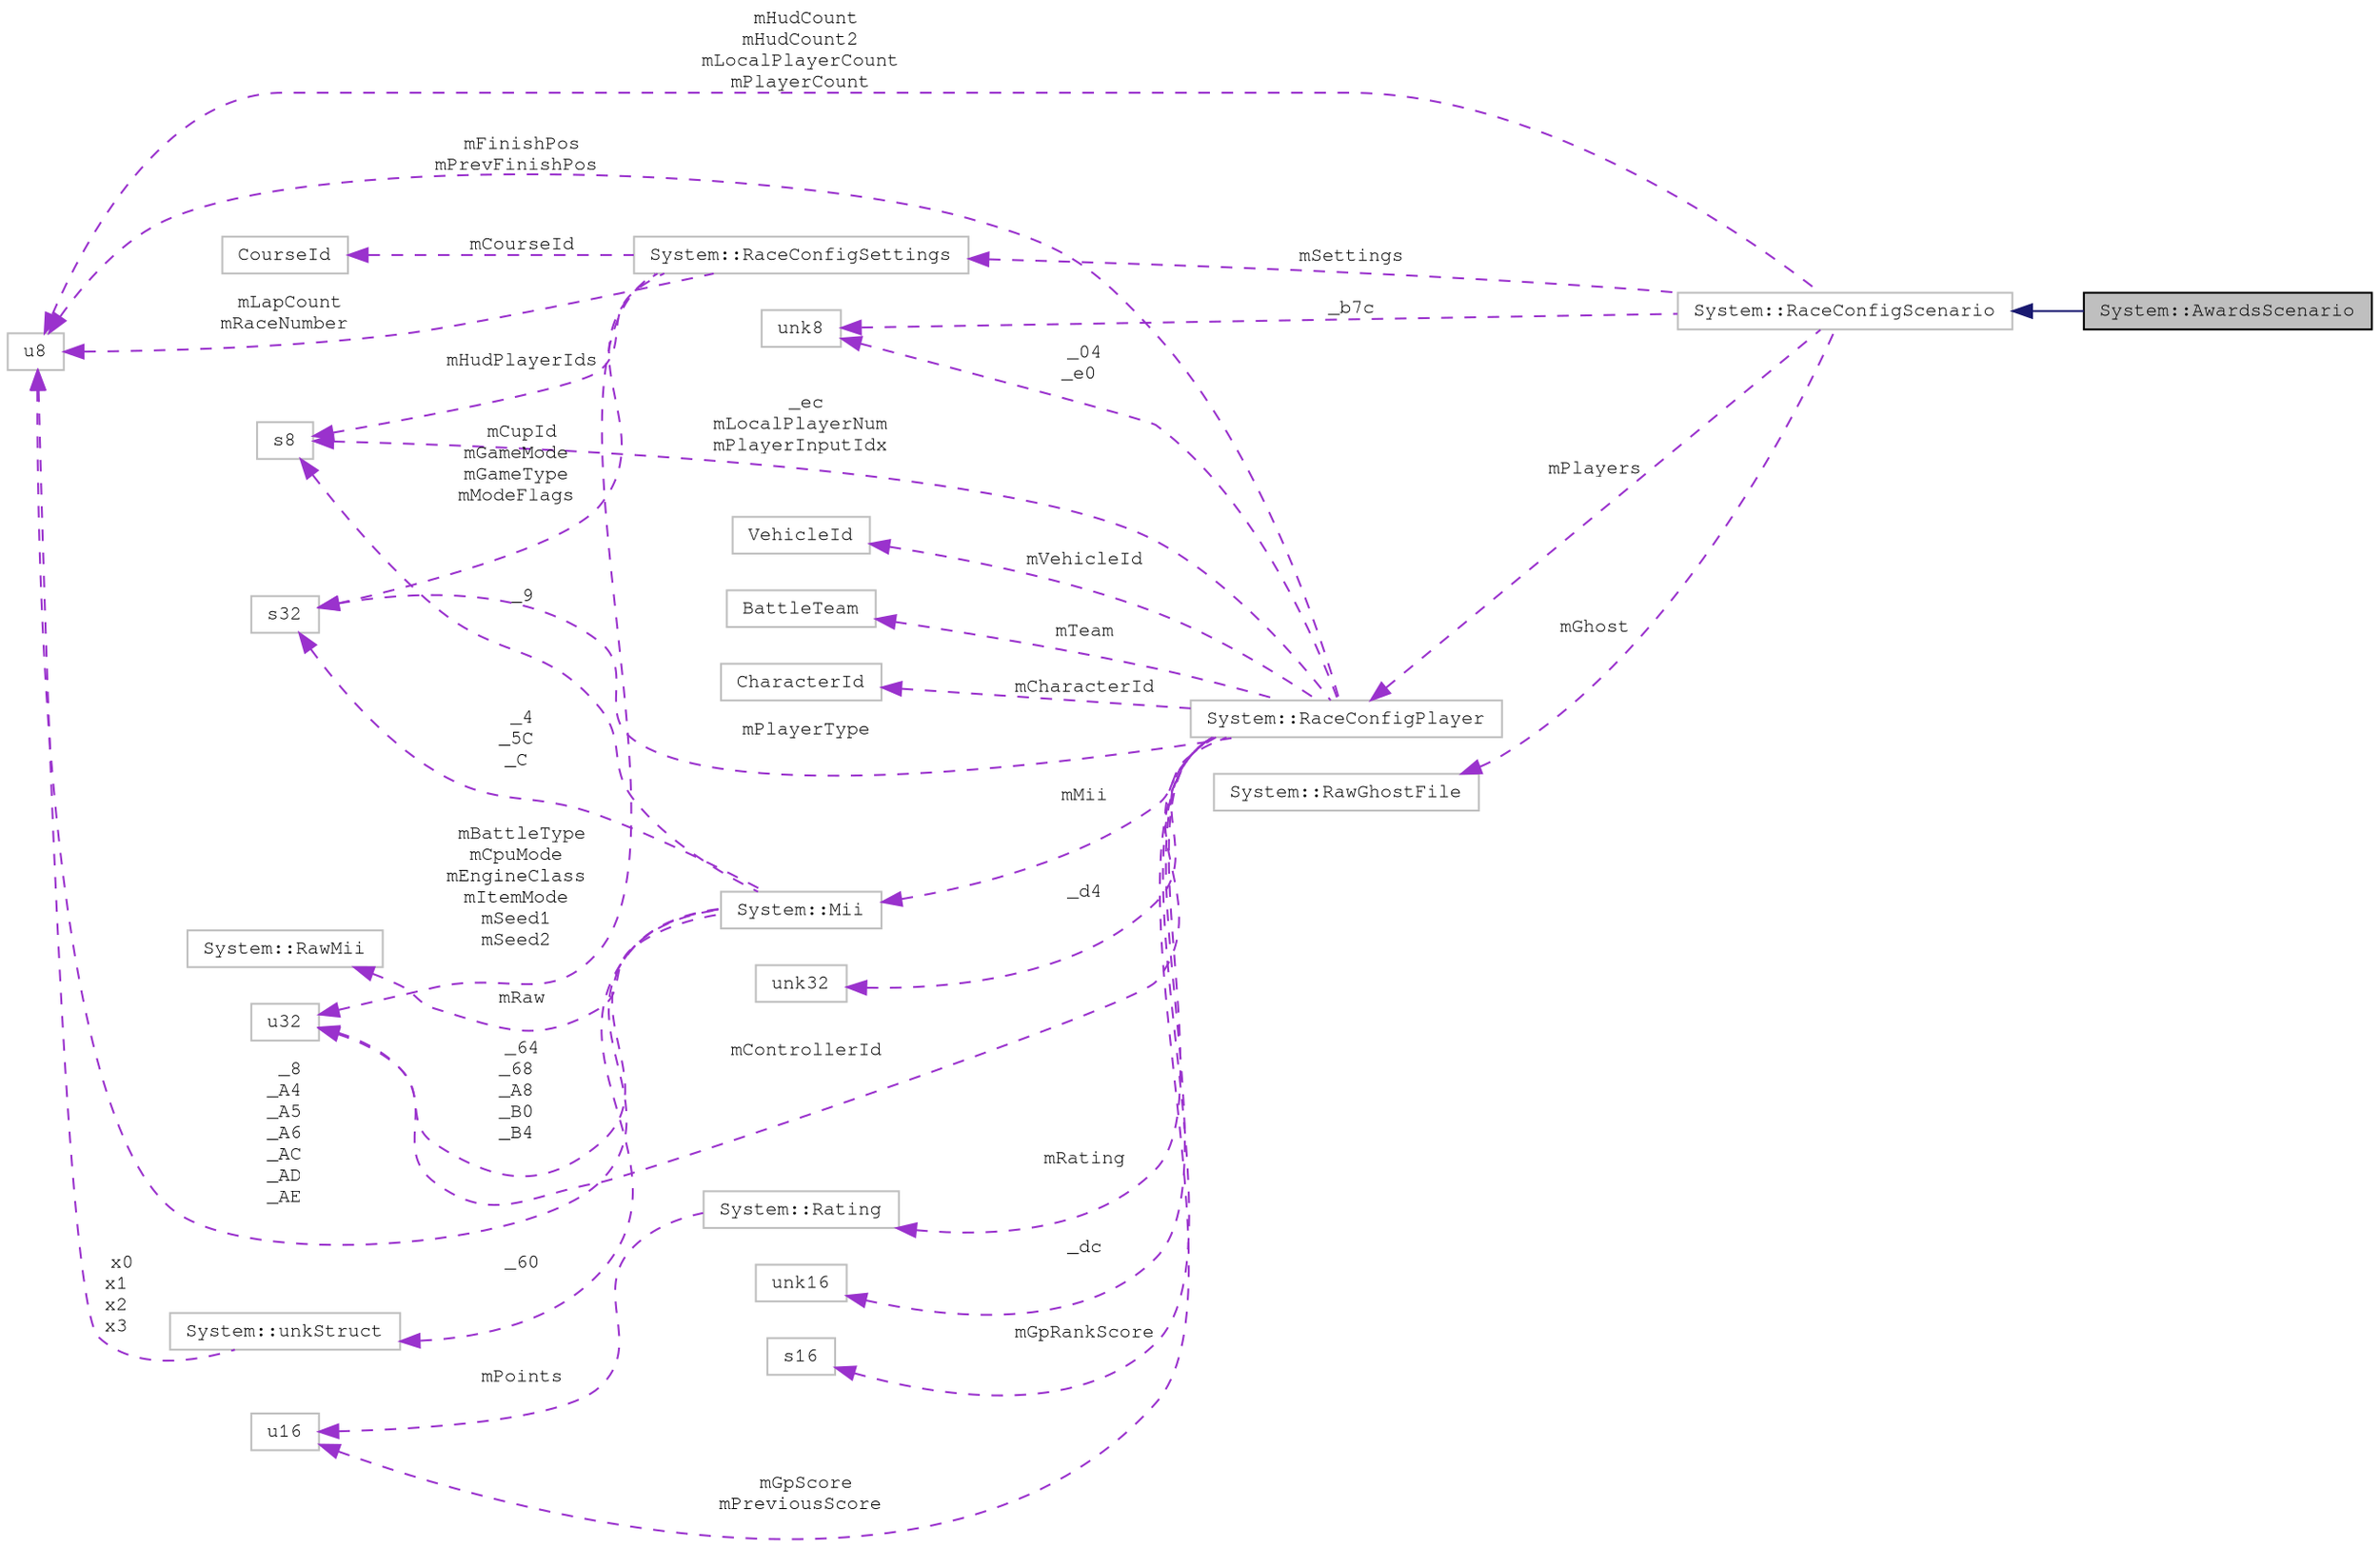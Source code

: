 digraph "System::AwardsScenario"
{
 // LATEX_PDF_SIZE
  edge [fontname="FreeMono",fontsize="10",labelfontname="FreeMono",labelfontsize="10"];
  node [fontname="FreeMono",fontsize="10",shape=record];
  rankdir="LR";
  Node1 [label="System::AwardsScenario",height=0.2,width=0.4,color="black", fillcolor="grey75", style="filled", fontcolor="black",tooltip=" "];
  Node2 -> Node1 [dir="back",color="midnightblue",fontsize="10",style="solid",fontname="FreeMono"];
  Node2 [label="System::RaceConfigScenario",height=0.2,width=0.4,color="grey75", fillcolor="white", style="filled",URL="$class_system_1_1_race_config_scenario.html",tooltip=" "];
  Node3 -> Node2 [dir="back",color="darkorchid3",fontsize="10",style="dashed",label=" mHudCount\nmHudCount2\nmLocalPlayerCount\nmPlayerCount" ,fontname="FreeMono"];
  Node3 [label="u8",height=0.2,width=0.4,color="grey75", fillcolor="white", style="filled",tooltip=" "];
  Node4 -> Node2 [dir="back",color="darkorchid3",fontsize="10",style="dashed",label=" mPlayers" ,fontname="FreeMono"];
  Node4 [label="System::RaceConfigPlayer",height=0.2,width=0.4,color="grey75", fillcolor="white", style="filled",URL="$class_system_1_1_race_config_player.html",tooltip=" "];
  Node5 -> Node4 [dir="back",color="darkorchid3",fontsize="10",style="dashed",label=" _04\n_e0" ,fontname="FreeMono"];
  Node5 [label="unk8",height=0.2,width=0.4,color="grey75", fillcolor="white", style="filled",tooltip=" "];
  Node6 -> Node4 [dir="back",color="darkorchid3",fontsize="10",style="dashed",label=" _ec\nmLocalPlayerNum\nmPlayerInputIdx" ,fontname="FreeMono"];
  Node6 [label="s8",height=0.2,width=0.4,color="grey75", fillcolor="white", style="filled",tooltip=" "];
  Node7 -> Node4 [dir="back",color="darkorchid3",fontsize="10",style="dashed",label=" mVehicleId" ,fontname="FreeMono"];
  Node7 [label="VehicleId",height=0.2,width=0.4,color="grey75", fillcolor="white", style="filled",tooltip=" "];
  Node8 -> Node4 [dir="back",color="darkorchid3",fontsize="10",style="dashed",label=" mCharacterId" ,fontname="FreeMono"];
  Node8 [label="CharacterId",height=0.2,width=0.4,color="grey75", fillcolor="white", style="filled",tooltip=" "];
  Node9 -> Node4 [dir="back",color="darkorchid3",fontsize="10",style="dashed",label=" mPlayerType" ,fontname="FreeMono"];
  Node9 [label="s32",height=0.2,width=0.4,color="grey75", fillcolor="white", style="filled",tooltip=" "];
  Node10 -> Node4 [dir="back",color="darkorchid3",fontsize="10",style="dashed",label=" mMii" ,fontname="FreeMono"];
  Node10 [label="System::Mii",height=0.2,width=0.4,color="grey75", fillcolor="white", style="filled",URL="$class_system_1_1_mii.html",tooltip=" "];
  Node9 -> Node10 [dir="back",color="darkorchid3",fontsize="10",style="dashed",label=" _4\n_5C\n_C" ,fontname="FreeMono"];
  Node3 -> Node10 [dir="back",color="darkorchid3",fontsize="10",style="dashed",label=" _8\n_A4\n_A5\n_A6\n_AC\n_AD\n_AE" ,fontname="FreeMono"];
  Node6 -> Node10 [dir="back",color="darkorchid3",fontsize="10",style="dashed",label=" _9" ,fontname="FreeMono"];
  Node11 -> Node10 [dir="back",color="darkorchid3",fontsize="10",style="dashed",label=" mRaw" ,fontname="FreeMono"];
  Node11 [label="System::RawMii",height=0.2,width=0.4,color="grey75", fillcolor="white", style="filled",URL="$class_system_1_1_raw_mii.html",tooltip=" "];
  Node12 -> Node10 [dir="back",color="darkorchid3",fontsize="10",style="dashed",label=" _60" ,fontname="FreeMono"];
  Node12 [label="System::unkStruct",height=0.2,width=0.4,color="grey75", fillcolor="white", style="filled",URL="$struct_system_1_1unk_struct.html",tooltip=" "];
  Node3 -> Node12 [dir="back",color="darkorchid3",fontsize="10",style="dashed",label=" x0\nx1\nx2\nx3" ,fontname="FreeMono"];
  Node13 -> Node10 [dir="back",color="darkorchid3",fontsize="10",style="dashed",label=" _64\n_68\n_A8\n_B0\n_B4" ,fontname="FreeMono"];
  Node13 [label="u32",height=0.2,width=0.4,color="grey75", fillcolor="white", style="filled",tooltip=" "];
  Node14 -> Node4 [dir="back",color="darkorchid3",fontsize="10",style="dashed",label=" mTeam" ,fontname="FreeMono"];
  Node14 [label="BattleTeam",height=0.2,width=0.4,color="grey75", fillcolor="white", style="filled",tooltip=" "];
  Node13 -> Node4 [dir="back",color="darkorchid3",fontsize="10",style="dashed",label=" mControllerId" ,fontname="FreeMono"];
  Node15 -> Node4 [dir="back",color="darkorchid3",fontsize="10",style="dashed",label=" _d4" ,fontname="FreeMono"];
  Node15 [label="unk32",height=0.2,width=0.4,color="grey75", fillcolor="white", style="filled",tooltip=" "];
  Node16 -> Node4 [dir="back",color="darkorchid3",fontsize="10",style="dashed",label=" mGpScore\nmPreviousScore" ,fontname="FreeMono"];
  Node16 [label="u16",height=0.2,width=0.4,color="grey75", fillcolor="white", style="filled",tooltip=" "];
  Node17 -> Node4 [dir="back",color="darkorchid3",fontsize="10",style="dashed",label=" _dc" ,fontname="FreeMono"];
  Node17 [label="unk16",height=0.2,width=0.4,color="grey75", fillcolor="white", style="filled",tooltip=" "];
  Node18 -> Node4 [dir="back",color="darkorchid3",fontsize="10",style="dashed",label=" mGpRankScore" ,fontname="FreeMono"];
  Node18 [label="s16",height=0.2,width=0.4,color="grey75", fillcolor="white", style="filled",tooltip=" "];
  Node3 -> Node4 [dir="back",color="darkorchid3",fontsize="10",style="dashed",label=" mFinishPos\nmPrevFinishPos" ,fontname="FreeMono"];
  Node19 -> Node4 [dir="back",color="darkorchid3",fontsize="10",style="dashed",label=" mRating" ,fontname="FreeMono"];
  Node19 [label="System::Rating",height=0.2,width=0.4,color="grey75", fillcolor="white", style="filled",URL="$class_system_1_1_rating.html",tooltip=" "];
  Node16 -> Node19 [dir="back",color="darkorchid3",fontsize="10",style="dashed",label=" mPoints" ,fontname="FreeMono"];
  Node20 -> Node2 [dir="back",color="darkorchid3",fontsize="10",style="dashed",label=" mSettings" ,fontname="FreeMono"];
  Node20 [label="System::RaceConfigSettings",height=0.2,width=0.4,color="grey75", fillcolor="white", style="filled",URL="$struct_system_1_1_race_config_settings.html",tooltip=" "];
  Node21 -> Node20 [dir="back",color="darkorchid3",fontsize="10",style="dashed",label=" mCourseId" ,fontname="FreeMono"];
  Node21 [label="CourseId",height=0.2,width=0.4,color="grey75", fillcolor="white", style="filled",tooltip=" "];
  Node13 -> Node20 [dir="back",color="darkorchid3",fontsize="10",style="dashed",label=" mBattleType\nmCpuMode\nmEngineClass\nmItemMode\nmSeed1\nmSeed2" ,fontname="FreeMono"];
  Node9 -> Node20 [dir="back",color="darkorchid3",fontsize="10",style="dashed",label=" mCupId\nmGameMode\nmGameType\nmModeFlags" ,fontname="FreeMono"];
  Node6 -> Node20 [dir="back",color="darkorchid3",fontsize="10",style="dashed",label=" mHudPlayerIds" ,fontname="FreeMono"];
  Node3 -> Node20 [dir="back",color="darkorchid3",fontsize="10",style="dashed",label=" mLapCount\nmRaceNumber" ,fontname="FreeMono"];
  Node5 -> Node2 [dir="back",color="darkorchid3",fontsize="10",style="dashed",label=" _b7c" ,fontname="FreeMono"];
  Node22 -> Node2 [dir="back",color="darkorchid3",fontsize="10",style="dashed",label=" mGhost" ,fontname="FreeMono"];
  Node22 [label="System::RawGhostFile",height=0.2,width=0.4,color="grey75", fillcolor="white", style="filled",URL="$struct_system_1_1_raw_ghost_file.html",tooltip=" "];
}
